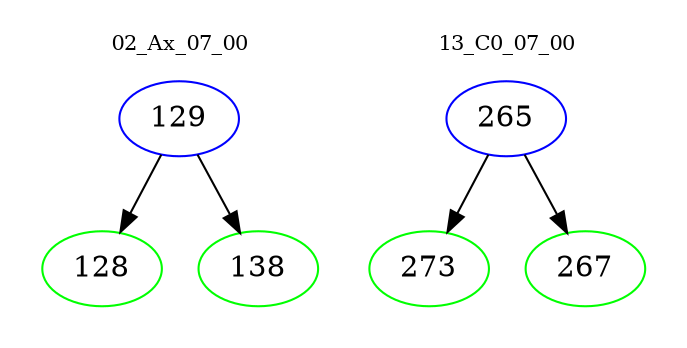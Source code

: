 digraph{
subgraph cluster_0 {
color = white
label = "02_Ax_07_00";
fontsize=10;
T0_129 [label="129", color="blue"]
T0_129 -> T0_128 [color="black"]
T0_128 [label="128", color="green"]
T0_129 -> T0_138 [color="black"]
T0_138 [label="138", color="green"]
}
subgraph cluster_1 {
color = white
label = "13_C0_07_00";
fontsize=10;
T1_265 [label="265", color="blue"]
T1_265 -> T1_273 [color="black"]
T1_273 [label="273", color="green"]
T1_265 -> T1_267 [color="black"]
T1_267 [label="267", color="green"]
}
}

